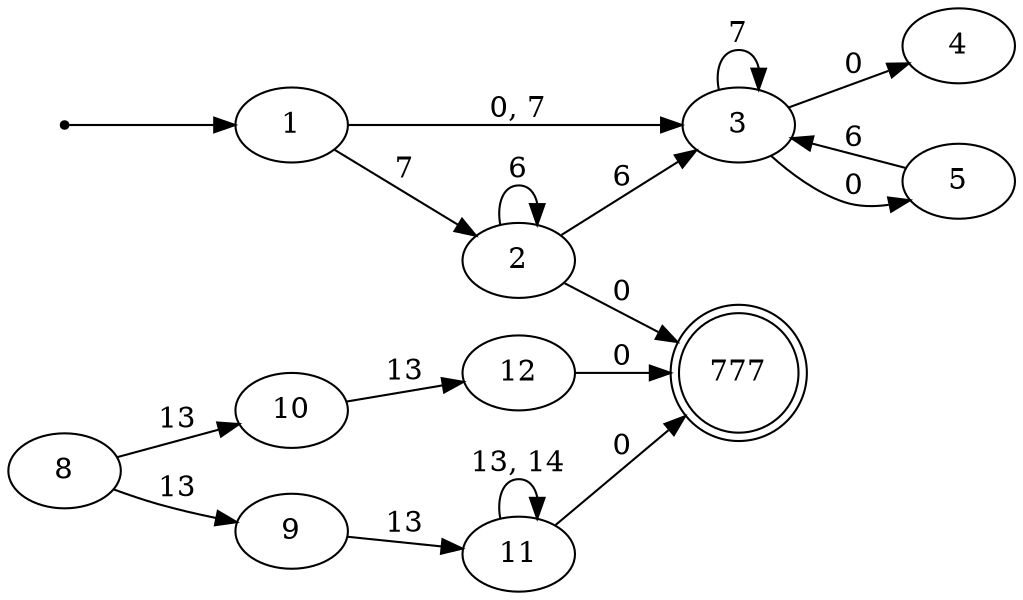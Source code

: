 digraph{

rankdir=LR;
inic[shape=point];

inic->1;

1->2 [label="7"];
1->3 [label="0, 7"];
2->2 [label="6"];
2->3 [label="6"];
2->777 [label="0"];
3->3 [label="7"];
3->4 [label="0"];
3->5 [label="0"];
5->3 [label="6"];
8->9 [label="13"];
8->10 [label="13"];
9->11 [label="13"];
10->12 [label="13"];
11->11 [label="13, 14"];
11->777 [label="0"];
12->777 [label="0"];

777[shape=doublecircle];
}
